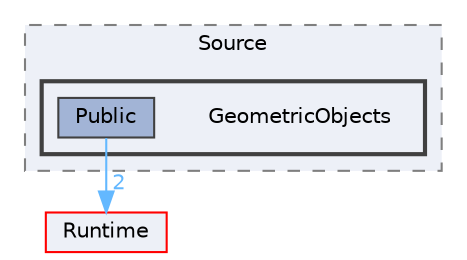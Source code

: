 digraph "GeometricObjects"
{
 // INTERACTIVE_SVG=YES
 // LATEX_PDF_SIZE
  bgcolor="transparent";
  edge [fontname=Helvetica,fontsize=10,labelfontname=Helvetica,labelfontsize=10];
  node [fontname=Helvetica,fontsize=10,shape=box,height=0.2,width=0.4];
  compound=true
  subgraph clusterdir_234ec92e3340d9fcb1d267e74c8d6b04 {
    graph [ bgcolor="#edf0f7", pencolor="grey50", label="Source", fontname=Helvetica,fontsize=10 style="filled,dashed", URL="dir_234ec92e3340d9fcb1d267e74c8d6b04.html",tooltip=""]
  subgraph clusterdir_b2d9f057188110fe88e0255203143e5b {
    graph [ bgcolor="#edf0f7", pencolor="grey25", label="", fontname=Helvetica,fontsize=10 style="filled,bold", URL="dir_b2d9f057188110fe88e0255203143e5b.html",tooltip=""]
    dir_b2d9f057188110fe88e0255203143e5b [shape=plaintext, label="GeometricObjects"];
  dir_9f7b009ff7d3cc424f6af1aa108044f3 [label="Public", fillcolor="#a2b4d6", color="grey25", style="filled", URL="dir_9f7b009ff7d3cc424f6af1aa108044f3.html",tooltip=""];
  }
  }
  dir_7536b172fbd480bfd146a1b1acd6856b [label="Runtime", fillcolor="#edf0f7", color="red", style="filled", URL="dir_7536b172fbd480bfd146a1b1acd6856b.html",tooltip=""];
  dir_9f7b009ff7d3cc424f6af1aa108044f3->dir_7536b172fbd480bfd146a1b1acd6856b [headlabel="2", labeldistance=1.5 headhref="dir_000861_000984.html" href="dir_000861_000984.html" color="steelblue1" fontcolor="steelblue1"];
}
